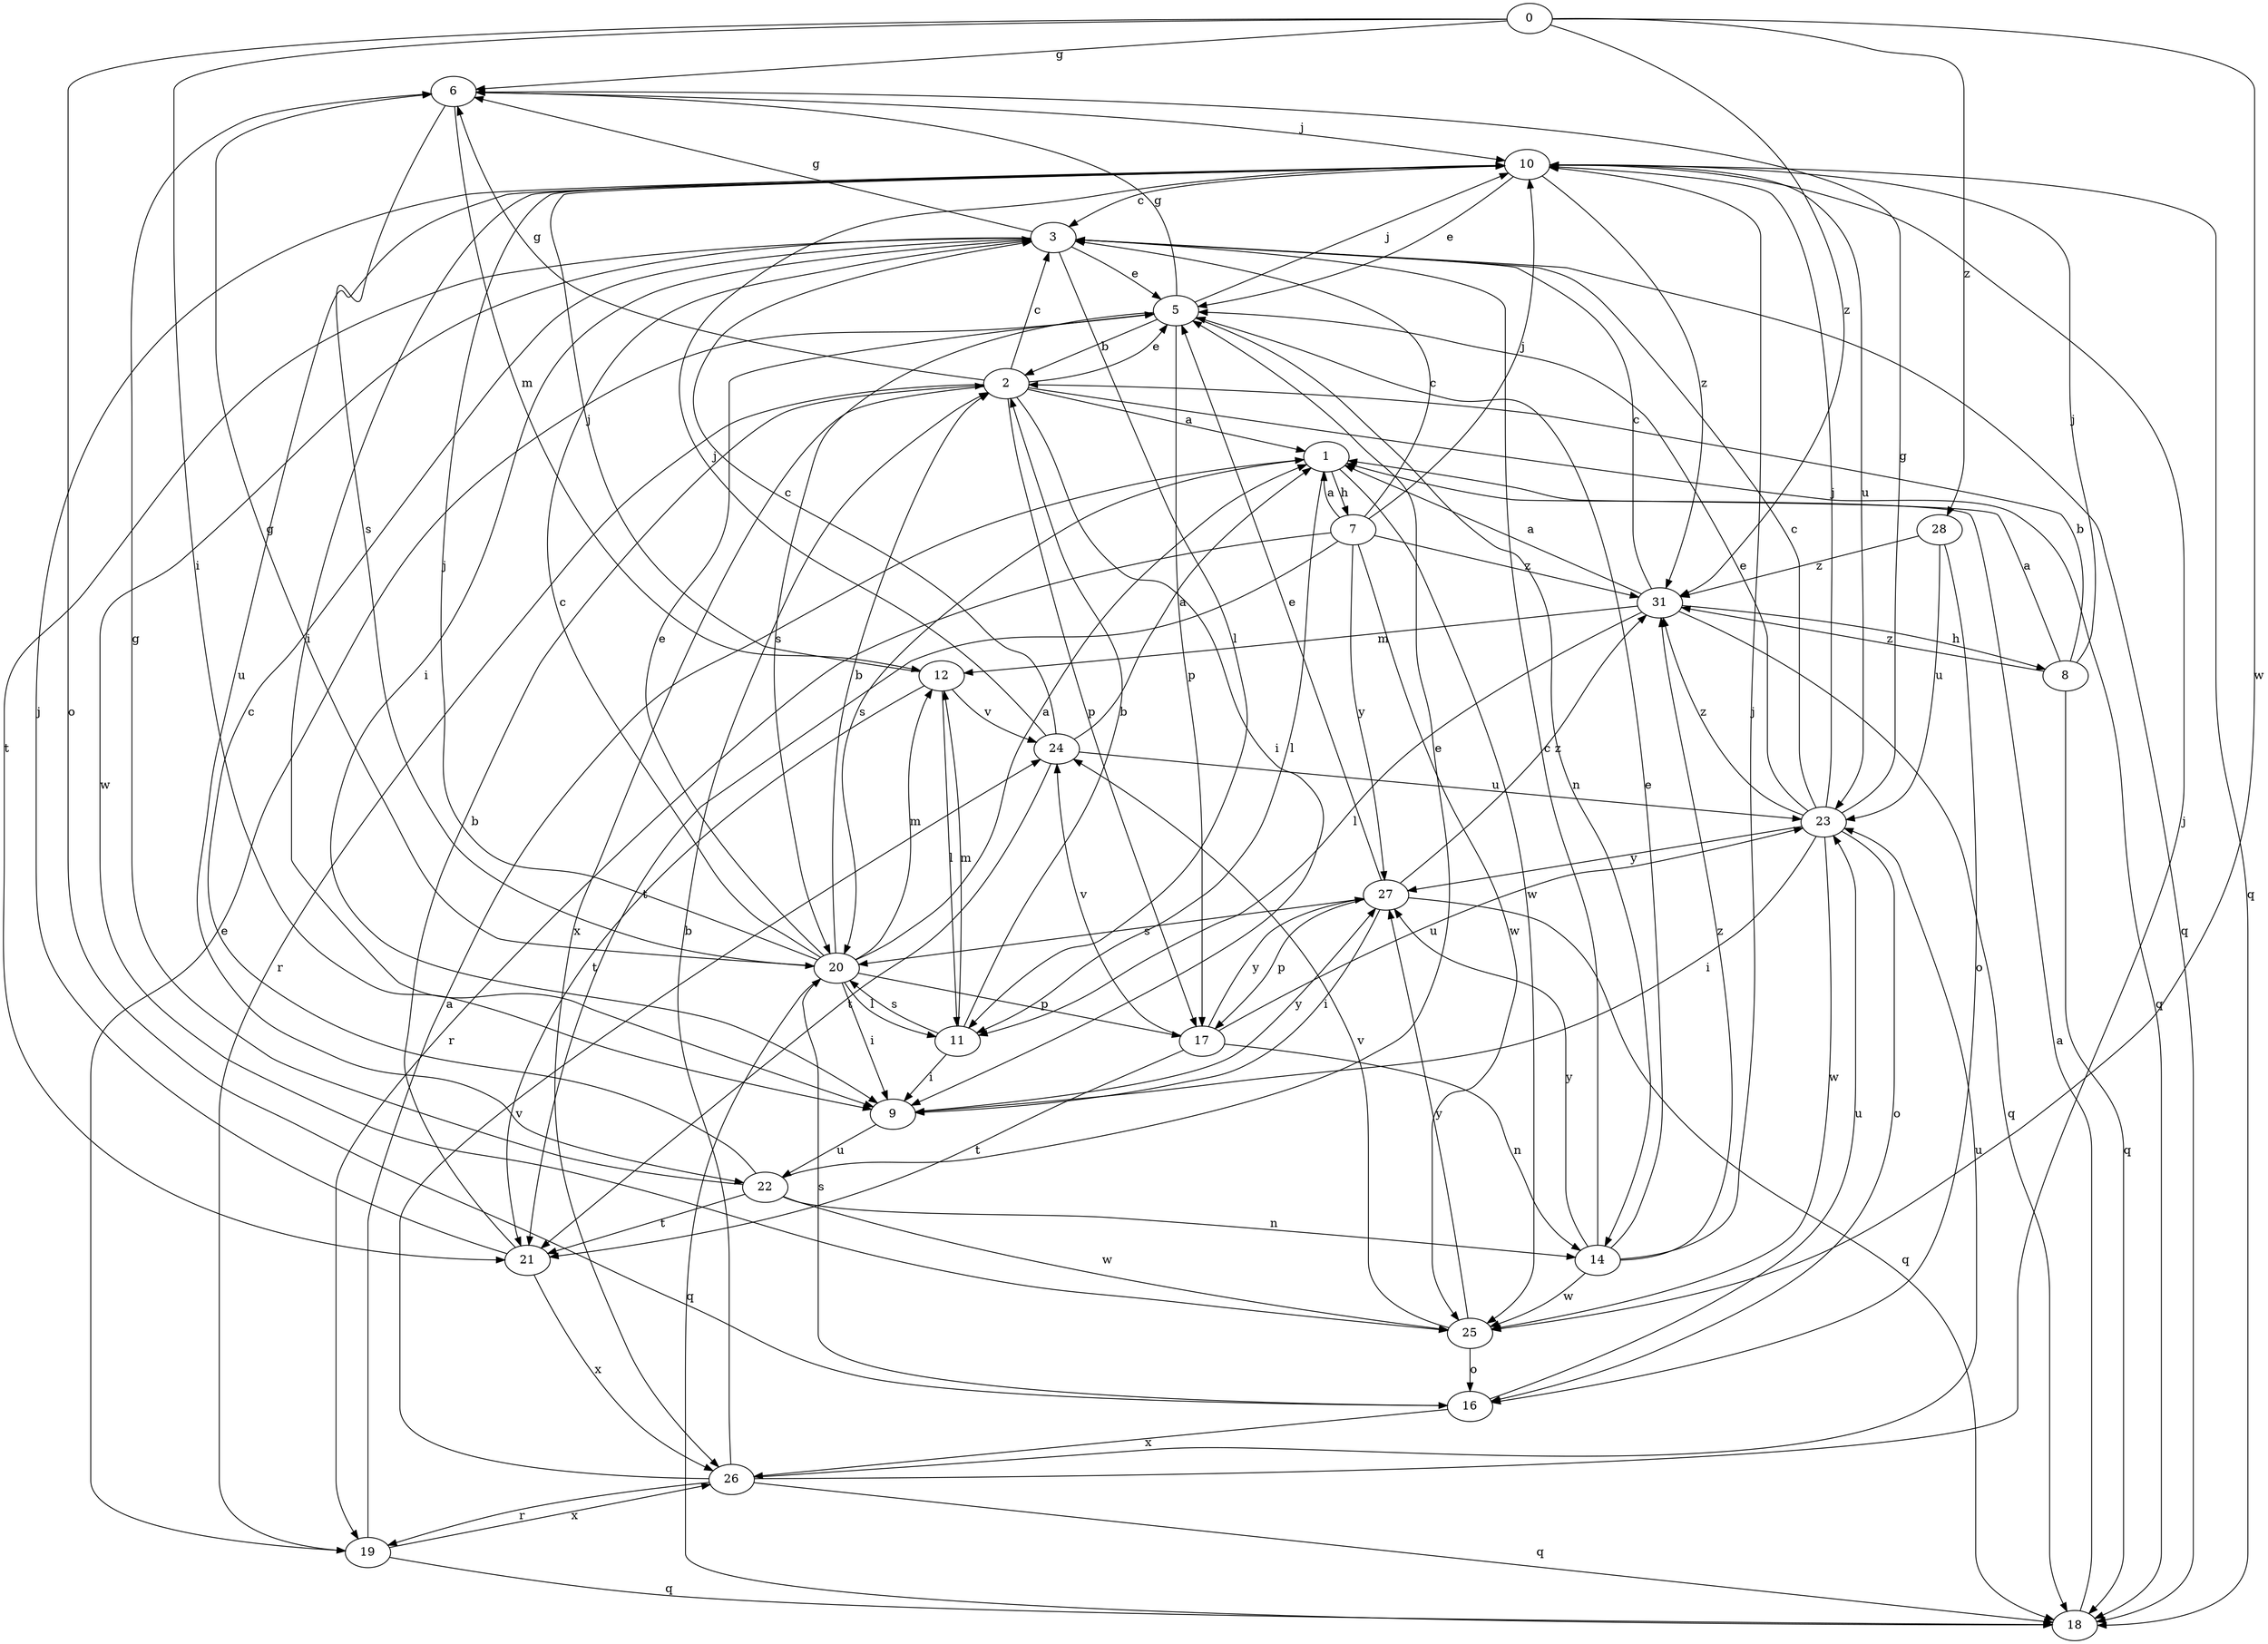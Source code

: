 strict digraph  {
0;
1;
2;
3;
5;
6;
7;
8;
9;
10;
11;
12;
14;
16;
17;
18;
19;
20;
21;
22;
23;
24;
25;
26;
27;
28;
31;
0 -> 6  [label=g];
0 -> 9  [label=i];
0 -> 16  [label=o];
0 -> 25  [label=w];
0 -> 28  [label=z];
0 -> 31  [label=z];
1 -> 7  [label=h];
1 -> 11  [label=l];
1 -> 20  [label=s];
1 -> 25  [label=w];
2 -> 1  [label=a];
2 -> 3  [label=c];
2 -> 5  [label=e];
2 -> 6  [label=g];
2 -> 9  [label=i];
2 -> 17  [label=p];
2 -> 18  [label=q];
2 -> 19  [label=r];
2 -> 26  [label=x];
3 -> 5  [label=e];
3 -> 6  [label=g];
3 -> 9  [label=i];
3 -> 11  [label=l];
3 -> 18  [label=q];
3 -> 21  [label=t];
3 -> 25  [label=w];
5 -> 2  [label=b];
5 -> 6  [label=g];
5 -> 10  [label=j];
5 -> 14  [label=n];
5 -> 17  [label=p];
5 -> 20  [label=s];
6 -> 10  [label=j];
6 -> 12  [label=m];
6 -> 20  [label=s];
7 -> 1  [label=a];
7 -> 3  [label=c];
7 -> 10  [label=j];
7 -> 19  [label=r];
7 -> 21  [label=t];
7 -> 25  [label=w];
7 -> 27  [label=y];
7 -> 31  [label=z];
8 -> 1  [label=a];
8 -> 2  [label=b];
8 -> 10  [label=j];
8 -> 18  [label=q];
8 -> 31  [label=z];
9 -> 22  [label=u];
9 -> 27  [label=y];
10 -> 3  [label=c];
10 -> 5  [label=e];
10 -> 9  [label=i];
10 -> 18  [label=q];
10 -> 22  [label=u];
10 -> 23  [label=u];
10 -> 31  [label=z];
11 -> 2  [label=b];
11 -> 9  [label=i];
11 -> 12  [label=m];
11 -> 20  [label=s];
12 -> 10  [label=j];
12 -> 11  [label=l];
12 -> 21  [label=t];
12 -> 24  [label=v];
14 -> 3  [label=c];
14 -> 5  [label=e];
14 -> 10  [label=j];
14 -> 25  [label=w];
14 -> 27  [label=y];
14 -> 31  [label=z];
16 -> 20  [label=s];
16 -> 23  [label=u];
16 -> 26  [label=x];
17 -> 14  [label=n];
17 -> 21  [label=t];
17 -> 23  [label=u];
17 -> 24  [label=v];
17 -> 27  [label=y];
18 -> 1  [label=a];
19 -> 1  [label=a];
19 -> 5  [label=e];
19 -> 18  [label=q];
19 -> 26  [label=x];
20 -> 1  [label=a];
20 -> 2  [label=b];
20 -> 3  [label=c];
20 -> 5  [label=e];
20 -> 6  [label=g];
20 -> 9  [label=i];
20 -> 10  [label=j];
20 -> 11  [label=l];
20 -> 12  [label=m];
20 -> 17  [label=p];
20 -> 18  [label=q];
21 -> 2  [label=b];
21 -> 10  [label=j];
21 -> 26  [label=x];
22 -> 3  [label=c];
22 -> 5  [label=e];
22 -> 6  [label=g];
22 -> 14  [label=n];
22 -> 21  [label=t];
22 -> 25  [label=w];
23 -> 3  [label=c];
23 -> 5  [label=e];
23 -> 6  [label=g];
23 -> 9  [label=i];
23 -> 10  [label=j];
23 -> 16  [label=o];
23 -> 25  [label=w];
23 -> 27  [label=y];
23 -> 31  [label=z];
24 -> 1  [label=a];
24 -> 3  [label=c];
24 -> 10  [label=j];
24 -> 21  [label=t];
24 -> 23  [label=u];
25 -> 16  [label=o];
25 -> 24  [label=v];
25 -> 27  [label=y];
26 -> 2  [label=b];
26 -> 10  [label=j];
26 -> 18  [label=q];
26 -> 19  [label=r];
26 -> 23  [label=u];
26 -> 24  [label=v];
27 -> 5  [label=e];
27 -> 9  [label=i];
27 -> 17  [label=p];
27 -> 18  [label=q];
27 -> 20  [label=s];
27 -> 31  [label=z];
28 -> 16  [label=o];
28 -> 23  [label=u];
28 -> 31  [label=z];
31 -> 1  [label=a];
31 -> 3  [label=c];
31 -> 8  [label=h];
31 -> 11  [label=l];
31 -> 12  [label=m];
31 -> 18  [label=q];
}
